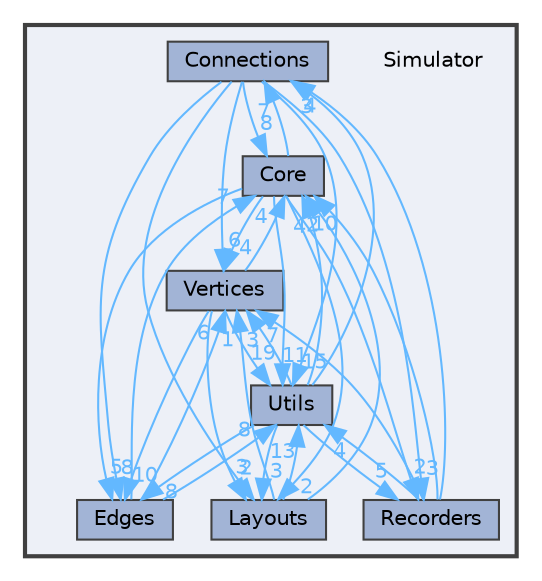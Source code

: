 digraph "Simulator"
{
 // LATEX_PDF_SIZE
  bgcolor="transparent";
  edge [fontname=Helvetica,fontsize=10,labelfontname=Helvetica,labelfontsize=10];
  node [fontname=Helvetica,fontsize=10,shape=box,height=0.2,width=0.4];
  compound=true
  subgraph clusterdir_02de32643c62db6df59640b35d9a9cf0 {
    graph [ bgcolor="#edf0f7", pencolor="grey25", label="", fontname=Helvetica,fontsize=10 style="filled,bold", URL="dir_02de32643c62db6df59640b35d9a9cf0.html",tooltip=""]
    dir_02de32643c62db6df59640b35d9a9cf0 [shape=plaintext, label="Simulator"];
  dir_af0537d5ef6bce48fbede7b26d870c6c [label="Connections", fillcolor="#a2b4d6", color="grey25", style="filled", URL="dir_af0537d5ef6bce48fbede7b26d870c6c.html",tooltip=""];
  dir_7119e39fba25347656c358c78b4b5d07 [label="Core", fillcolor="#a2b4d6", color="grey25", style="filled", URL="dir_7119e39fba25347656c358c78b4b5d07.html",tooltip=""];
  dir_83539a1eabc265fd6adc984748625353 [label="Edges", fillcolor="#a2b4d6", color="grey25", style="filled", URL="dir_83539a1eabc265fd6adc984748625353.html",tooltip=""];
  dir_3ac08e5f9efe403e3352678b4856c4fc [label="Layouts", fillcolor="#a2b4d6", color="grey25", style="filled", URL="dir_3ac08e5f9efe403e3352678b4856c4fc.html",tooltip=""];
  dir_5a2fd15a83dd9932f6d7f06d1b2ce5fa [label="Recorders", fillcolor="#a2b4d6", color="grey25", style="filled", URL="dir_5a2fd15a83dd9932f6d7f06d1b2ce5fa.html",tooltip=""];
  dir_a0272814d0434af1122b2c8b7d064f8e [label="Utils", fillcolor="#a2b4d6", color="grey25", style="filled", URL="dir_a0272814d0434af1122b2c8b7d064f8e.html",tooltip=""];
  dir_d8060c2cba75c9e0fc05c677ef9a9400 [label="Vertices", fillcolor="#a2b4d6", color="grey25", style="filled", URL="dir_d8060c2cba75c9e0fc05c677ef9a9400.html",tooltip=""];
  }
  dir_af0537d5ef6bce48fbede7b26d870c6c->dir_3ac08e5f9efe403e3352678b4856c4fc [headlabel="2", labeldistance=1.5 headhref="dir_000000_000007.html" color="steelblue1" fontcolor="steelblue1"];
  dir_af0537d5ef6bce48fbede7b26d870c6c->dir_5a2fd15a83dd9932f6d7f06d1b2ce5fa [headlabel="3", labeldistance=1.5 headhref="dir_000000_000019.html" color="steelblue1" fontcolor="steelblue1"];
  dir_af0537d5ef6bce48fbede7b26d870c6c->dir_7119e39fba25347656c358c78b4b5d07 [headlabel="8", labeldistance=1.5 headhref="dir_000000_000001.html" color="steelblue1" fontcolor="steelblue1"];
  dir_af0537d5ef6bce48fbede7b26d870c6c->dir_83539a1eabc265fd6adc984748625353 [headlabel="8", labeldistance=1.5 headhref="dir_000000_000004.html" color="steelblue1" fontcolor="steelblue1"];
  dir_af0537d5ef6bce48fbede7b26d870c6c->dir_a0272814d0434af1122b2c8b7d064f8e [headlabel="15", labeldistance=1.5 headhref="dir_000000_000022.html" color="steelblue1" fontcolor="steelblue1"];
  dir_af0537d5ef6bce48fbede7b26d870c6c->dir_d8060c2cba75c9e0fc05c677ef9a9400 [headlabel="6", labeldistance=1.5 headhref="dir_000000_000023.html" color="steelblue1" fontcolor="steelblue1"];
  dir_7119e39fba25347656c358c78b4b5d07->dir_3ac08e5f9efe403e3352678b4856c4fc [headlabel="2", labeldistance=1.5 headhref="dir_000001_000007.html" color="steelblue1" fontcolor="steelblue1"];
  dir_7119e39fba25347656c358c78b4b5d07->dir_5a2fd15a83dd9932f6d7f06d1b2ce5fa [headlabel="2", labeldistance=1.5 headhref="dir_000001_000019.html" color="steelblue1" fontcolor="steelblue1"];
  dir_7119e39fba25347656c358c78b4b5d07->dir_83539a1eabc265fd6adc984748625353 [headlabel="5", labeldistance=1.5 headhref="dir_000001_000004.html" color="steelblue1" fontcolor="steelblue1"];
  dir_7119e39fba25347656c358c78b4b5d07->dir_a0272814d0434af1122b2c8b7d064f8e [headlabel="11", labeldistance=1.5 headhref="dir_000001_000022.html" color="steelblue1" fontcolor="steelblue1"];
  dir_7119e39fba25347656c358c78b4b5d07->dir_af0537d5ef6bce48fbede7b26d870c6c [headlabel="7", labeldistance=1.5 headhref="dir_000001_000000.html" color="steelblue1" fontcolor="steelblue1"];
  dir_7119e39fba25347656c358c78b4b5d07->dir_d8060c2cba75c9e0fc05c677ef9a9400 [headlabel="4", labeldistance=1.5 headhref="dir_000001_000023.html" color="steelblue1" fontcolor="steelblue1"];
  dir_83539a1eabc265fd6adc984748625353->dir_7119e39fba25347656c358c78b4b5d07 [headlabel="7", labeldistance=1.5 headhref="dir_000004_000001.html" color="steelblue1" fontcolor="steelblue1"];
  dir_83539a1eabc265fd6adc984748625353->dir_a0272814d0434af1122b2c8b7d064f8e [headlabel="8", labeldistance=1.5 headhref="dir_000004_000022.html" color="steelblue1" fontcolor="steelblue1"];
  dir_83539a1eabc265fd6adc984748625353->dir_d8060c2cba75c9e0fc05c677ef9a9400 [headlabel="6", labeldistance=1.5 headhref="dir_000004_000023.html" color="steelblue1" fontcolor="steelblue1"];
  dir_3ac08e5f9efe403e3352678b4856c4fc->dir_7119e39fba25347656c358c78b4b5d07 [headlabel="2", labeldistance=1.5 headhref="dir_000007_000001.html" color="steelblue1" fontcolor="steelblue1"];
  dir_3ac08e5f9efe403e3352678b4856c4fc->dir_a0272814d0434af1122b2c8b7d064f8e [headlabel="13", labeldistance=1.5 headhref="dir_000007_000022.html" color="steelblue1" fontcolor="steelblue1"];
  dir_3ac08e5f9efe403e3352678b4856c4fc->dir_d8060c2cba75c9e0fc05c677ef9a9400 [headlabel="1", labeldistance=1.5 headhref="dir_000007_000023.html" color="steelblue1" fontcolor="steelblue1"];
  dir_5a2fd15a83dd9932f6d7f06d1b2ce5fa->dir_7119e39fba25347656c358c78b4b5d07 [headlabel="10", labeldistance=1.5 headhref="dir_000019_000001.html" color="steelblue1" fontcolor="steelblue1"];
  dir_5a2fd15a83dd9932f6d7f06d1b2ce5fa->dir_a0272814d0434af1122b2c8b7d064f8e [headlabel="4", labeldistance=1.5 headhref="dir_000019_000022.html" color="steelblue1" fontcolor="steelblue1"];
  dir_5a2fd15a83dd9932f6d7f06d1b2ce5fa->dir_af0537d5ef6bce48fbede7b26d870c6c [headlabel="4", labeldistance=1.5 headhref="dir_000019_000000.html" color="steelblue1" fontcolor="steelblue1"];
  dir_5a2fd15a83dd9932f6d7f06d1b2ce5fa->dir_d8060c2cba75c9e0fc05c677ef9a9400 [headlabel="7", labeldistance=1.5 headhref="dir_000019_000023.html" color="steelblue1" fontcolor="steelblue1"];
  dir_a0272814d0434af1122b2c8b7d064f8e->dir_3ac08e5f9efe403e3352678b4856c4fc [headlabel="3", labeldistance=1.5 headhref="dir_000022_000007.html" color="steelblue1" fontcolor="steelblue1"];
  dir_a0272814d0434af1122b2c8b7d064f8e->dir_5a2fd15a83dd9932f6d7f06d1b2ce5fa [headlabel="5", labeldistance=1.5 headhref="dir_000022_000019.html" color="steelblue1" fontcolor="steelblue1"];
  dir_a0272814d0434af1122b2c8b7d064f8e->dir_7119e39fba25347656c358c78b4b5d07 [headlabel="4", labeldistance=1.5 headhref="dir_000022_000001.html" color="steelblue1" fontcolor="steelblue1"];
  dir_a0272814d0434af1122b2c8b7d064f8e->dir_83539a1eabc265fd6adc984748625353 [headlabel="8", labeldistance=1.5 headhref="dir_000022_000004.html" color="steelblue1" fontcolor="steelblue1"];
  dir_a0272814d0434af1122b2c8b7d064f8e->dir_af0537d5ef6bce48fbede7b26d870c6c [headlabel="3", labeldistance=1.5 headhref="dir_000022_000000.html" color="steelblue1" fontcolor="steelblue1"];
  dir_a0272814d0434af1122b2c8b7d064f8e->dir_d8060c2cba75c9e0fc05c677ef9a9400 [headlabel="3", labeldistance=1.5 headhref="dir_000022_000023.html" color="steelblue1" fontcolor="steelblue1"];
  dir_d8060c2cba75c9e0fc05c677ef9a9400->dir_3ac08e5f9efe403e3352678b4856c4fc [headlabel="3", labeldistance=1.5 headhref="dir_000023_000007.html" color="steelblue1" fontcolor="steelblue1"];
  dir_d8060c2cba75c9e0fc05c677ef9a9400->dir_7119e39fba25347656c358c78b4b5d07 [headlabel="4", labeldistance=1.5 headhref="dir_000023_000001.html" color="steelblue1" fontcolor="steelblue1"];
  dir_d8060c2cba75c9e0fc05c677ef9a9400->dir_83539a1eabc265fd6adc984748625353 [headlabel="10", labeldistance=1.5 headhref="dir_000023_000004.html" color="steelblue1" fontcolor="steelblue1"];
  dir_d8060c2cba75c9e0fc05c677ef9a9400->dir_a0272814d0434af1122b2c8b7d064f8e [headlabel="19", labeldistance=1.5 headhref="dir_000023_000022.html" color="steelblue1" fontcolor="steelblue1"];
}
